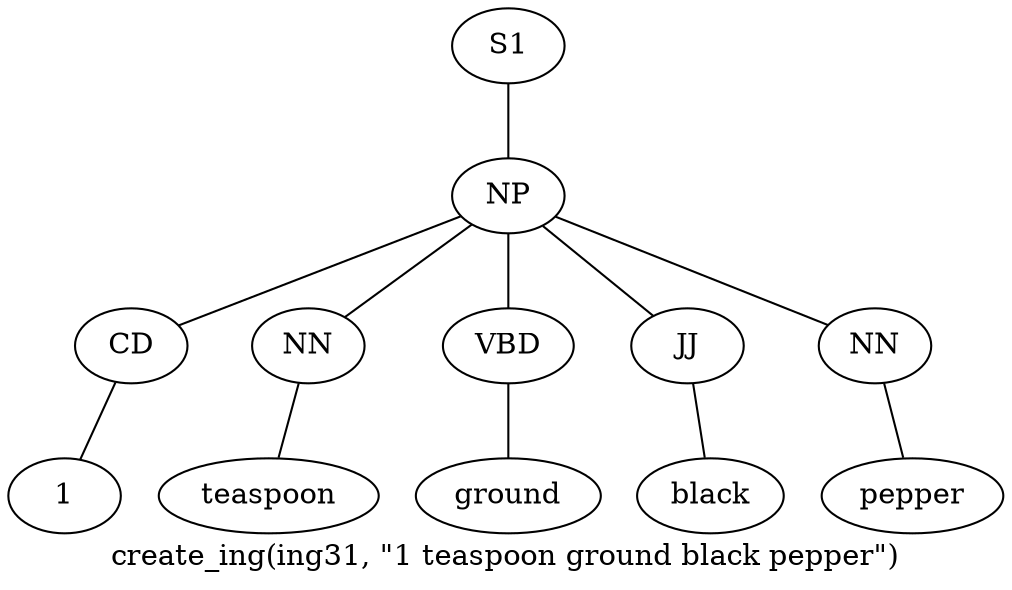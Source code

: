 graph SyntaxGraph {
	label = "create_ing(ing31, \"1 teaspoon ground black pepper\")";
	Node0 [label="S1"];
	Node1 [label="NP"];
	Node2 [label="CD"];
	Node3 [label="1"];
	Node4 [label="NN"];
	Node5 [label="teaspoon"];
	Node6 [label="VBD"];
	Node7 [label="ground"];
	Node8 [label="JJ"];
	Node9 [label="black"];
	Node10 [label="NN"];
	Node11 [label="pepper"];

	Node0 -- Node1;
	Node1 -- Node2;
	Node1 -- Node4;
	Node1 -- Node6;
	Node1 -- Node8;
	Node1 -- Node10;
	Node2 -- Node3;
	Node4 -- Node5;
	Node6 -- Node7;
	Node8 -- Node9;
	Node10 -- Node11;
}